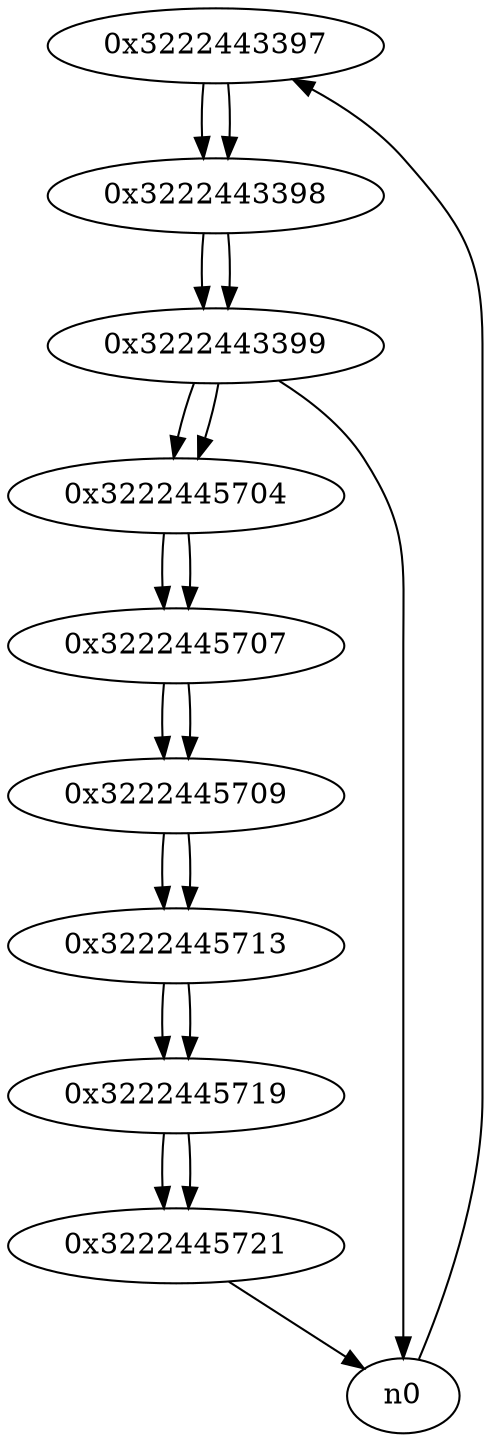 digraph G{
/* nodes */
  n1 [label="0x3222443397"]
  n2 [label="0x3222443398"]
  n3 [label="0x3222443399"]
  n4 [label="0x3222445704"]
  n5 [label="0x3222445707"]
  n6 [label="0x3222445709"]
  n7 [label="0x3222445713"]
  n8 [label="0x3222445719"]
  n9 [label="0x3222445721"]
/* edges */
n1 -> n2;
n0 -> n1;
n2 -> n3;
n1 -> n2;
n3 -> n4;
n3 -> n0;
n2 -> n3;
n4 -> n5;
n3 -> n4;
n5 -> n6;
n4 -> n5;
n6 -> n7;
n5 -> n6;
n7 -> n8;
n6 -> n7;
n8 -> n9;
n7 -> n8;
n9 -> n0;
n8 -> n9;
}
